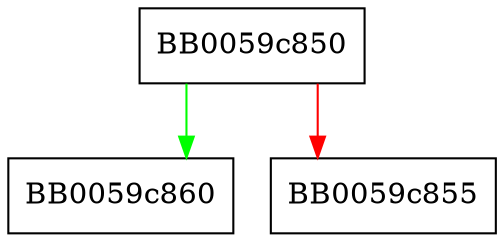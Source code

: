 digraph OSSL_DECODER_INSTANCE_get_decoder_ctx {
  node [shape="box"];
  graph [splines=ortho];
  BB0059c850 -> BB0059c860 [color="green"];
  BB0059c850 -> BB0059c855 [color="red"];
}